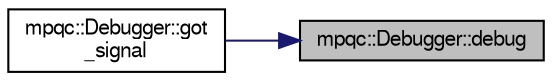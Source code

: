 digraph "mpqc::Debugger::debug"
{
 // LATEX_PDF_SIZE
  edge [fontname="FreeSans",fontsize="10",labelfontname="FreeSans",labelfontsize="10"];
  node [fontname="FreeSans",fontsize="10",shape=record];
  rankdir="RL";
  Node1 [label="mpqc::Debugger::debug",height=0.2,width=0.4,color="black", fillcolor="grey75", style="filled", fontcolor="black",tooltip=" "];
  Node1 -> Node2 [dir="back",color="midnightblue",fontsize="10",style="solid",fontname="FreeSans"];
  Node2 [label="mpqc::Debugger::got\l_signal",height=0.2,width=0.4,color="black", fillcolor="white", style="filled",URL="$classmpqc_1_1_debugger.html#a14e7cc5aa0e16747eebf152e8f3abb25",tooltip="Called when signal sig is received. This is mainly for internal use."];
}
